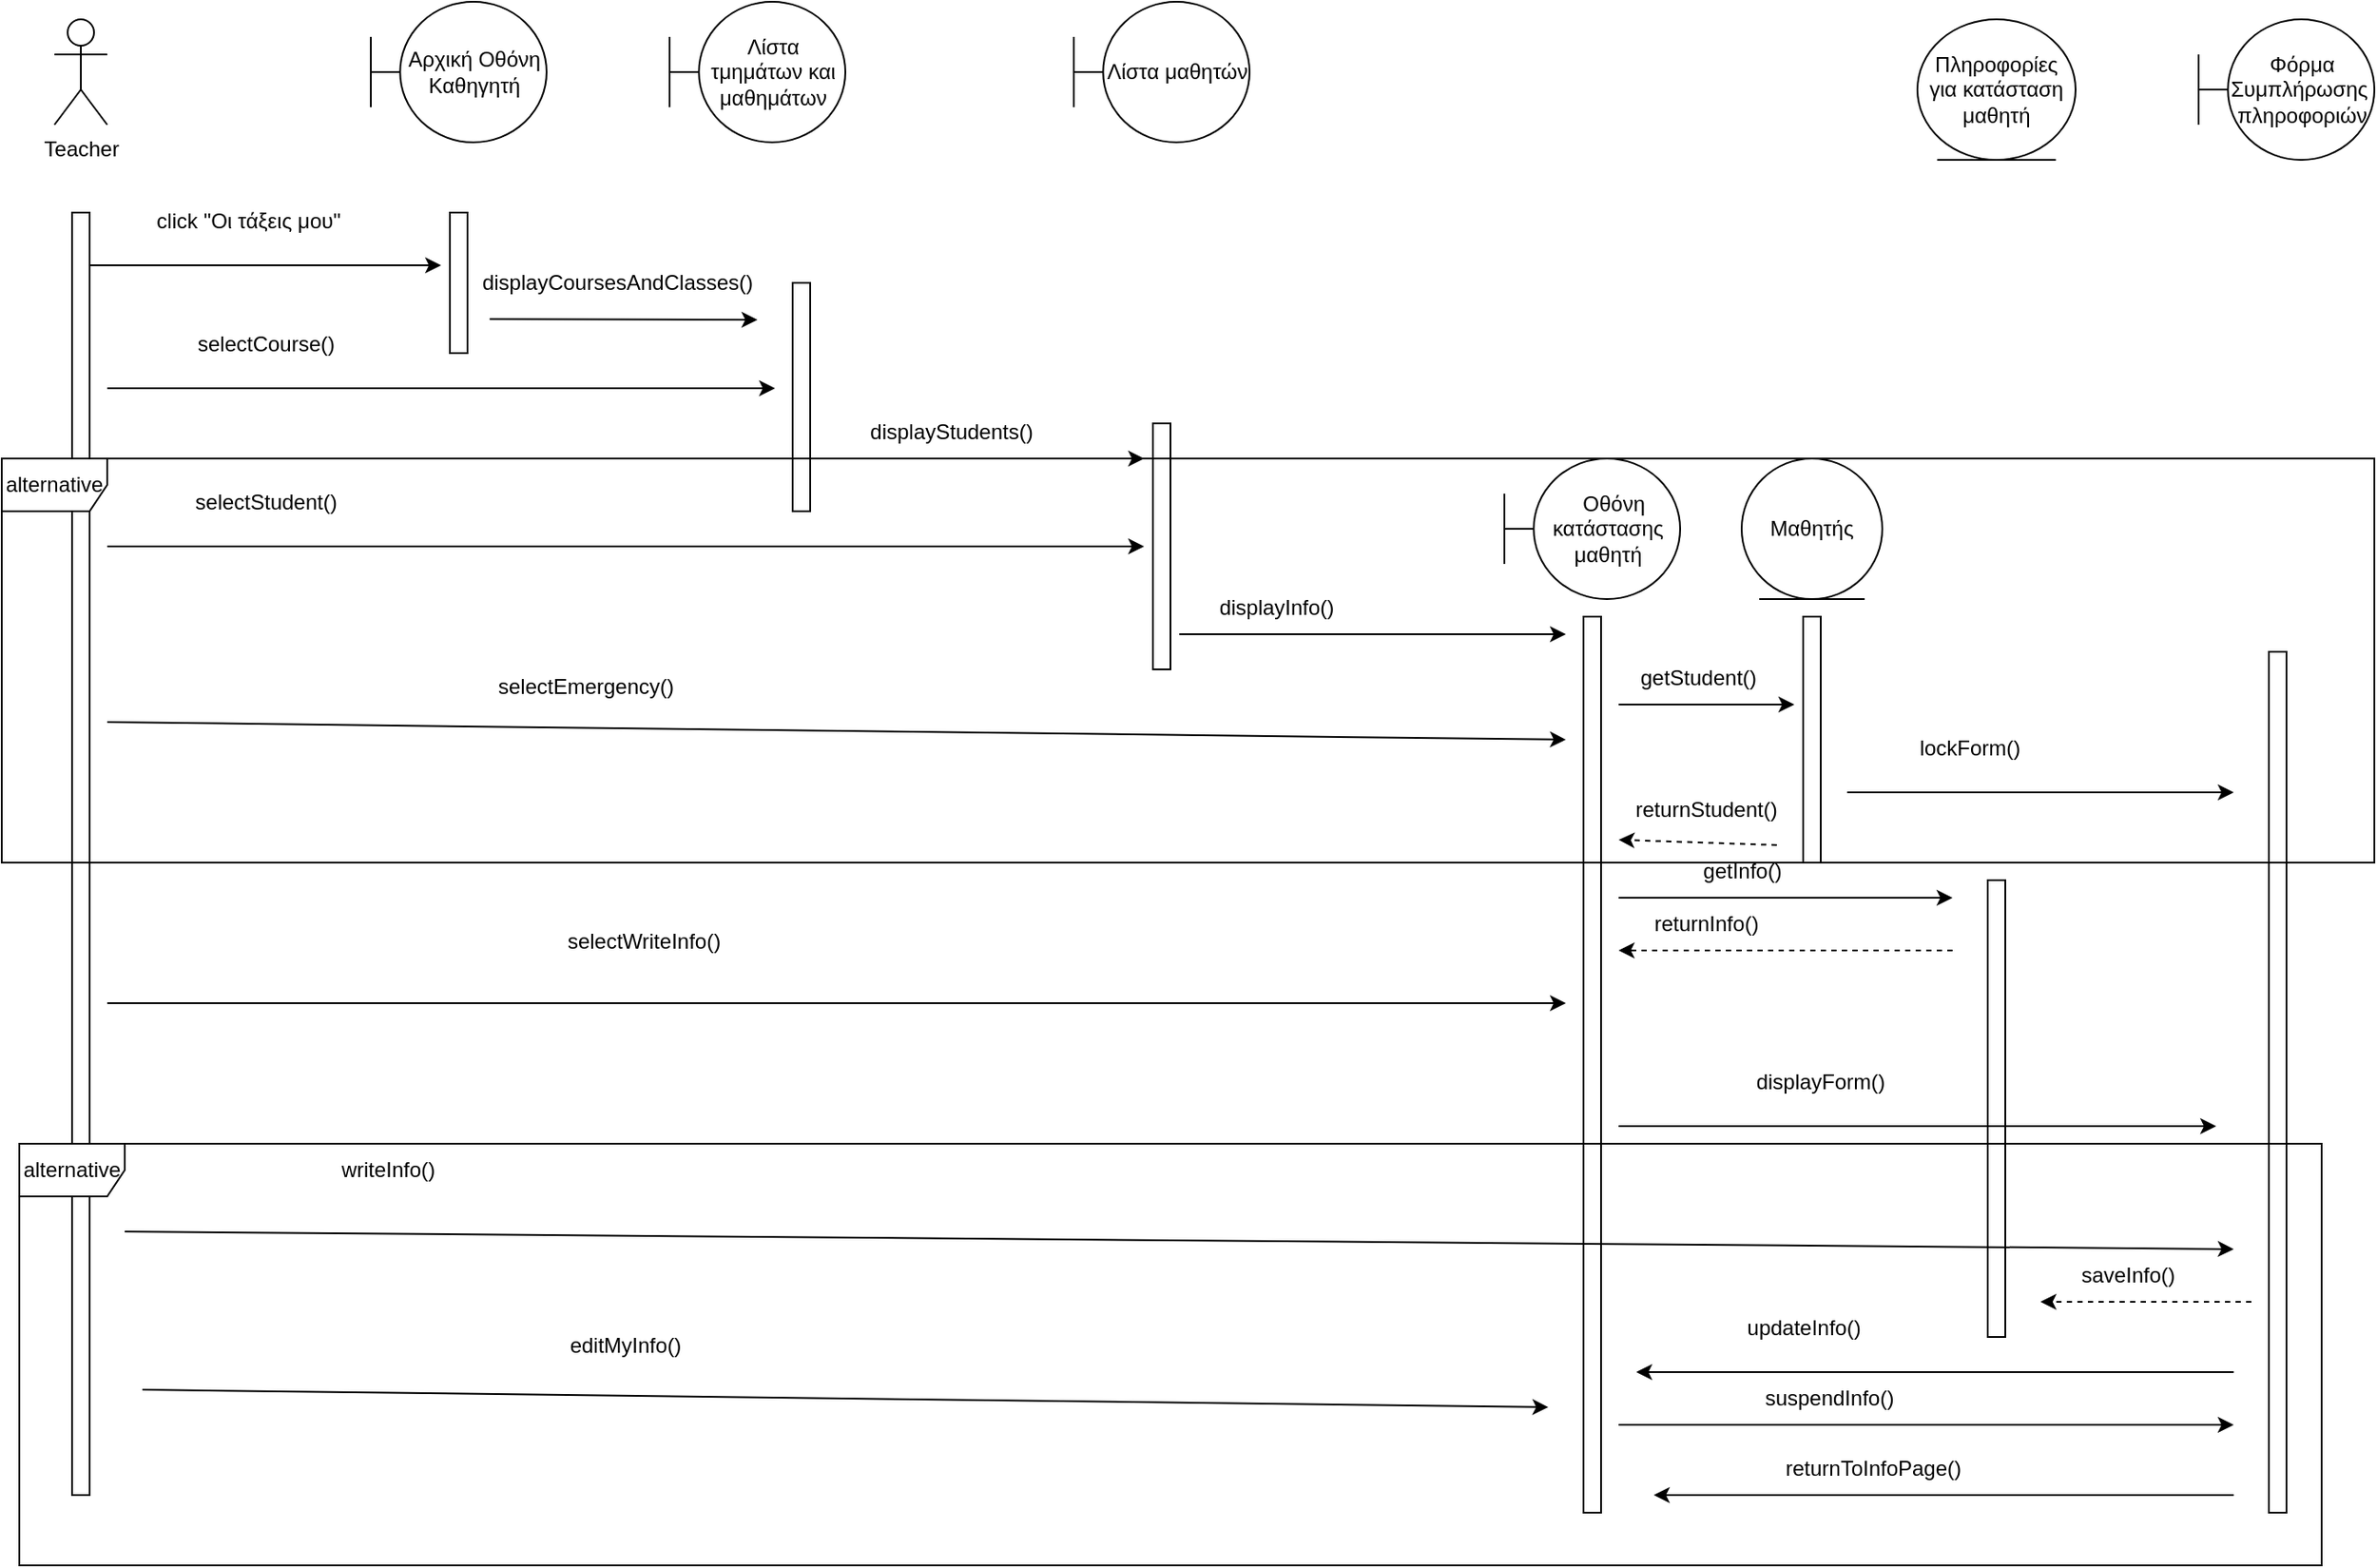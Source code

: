 <mxfile version="21.2.9" type="device">
  <diagram name="Page-1" id="2YBvvXClWsGukQMizWep">
    <mxGraphModel dx="3737" dy="1859" grid="1" gridSize="10" guides="1" tooltips="1" connect="1" arrows="1" fold="1" page="1" pageScale="1" pageWidth="850" pageHeight="1100" math="0" shadow="0">
      <root>
        <mxCell id="0" />
        <mxCell id="1" parent="0" />
        <mxCell id="UZdHA0itZrhZUIzoHku9-3" value="Αρχική Οθόνη Καθηγητή" style="shape=umlBoundary;whiteSpace=wrap;html=1;" vertex="1" parent="1">
          <mxGeometry x="-2270" y="-1050" width="100" height="80" as="geometry" />
        </mxCell>
        <mxCell id="UZdHA0itZrhZUIzoHku9-4" value="Λίστα τμημάτων και μαθημάτων" style="shape=umlBoundary;whiteSpace=wrap;html=1;" vertex="1" parent="1">
          <mxGeometry x="-2100" y="-1050" width="100" height="80" as="geometry" />
        </mxCell>
        <mxCell id="UZdHA0itZrhZUIzoHku9-5" value="Λίστα μαθητών" style="shape=umlBoundary;whiteSpace=wrap;html=1;" vertex="1" parent="1">
          <mxGeometry x="-1870" y="-1050" width="100" height="80" as="geometry" />
        </mxCell>
        <mxCell id="UZdHA0itZrhZUIzoHku9-6" value="Teacher" style="shape=umlActor;verticalLabelPosition=bottom;verticalAlign=top;html=1;outlineConnect=0;" vertex="1" parent="1">
          <mxGeometry x="-2450" y="-1040" width="30" height="60" as="geometry" />
        </mxCell>
        <mxCell id="UZdHA0itZrhZUIzoHku9-7" value="Πληροφορίες για κατάσταση μαθητή" style="ellipse;shape=umlEntity;whiteSpace=wrap;html=1;" vertex="1" parent="1">
          <mxGeometry x="-1390" y="-1040" width="90" height="80" as="geometry" />
        </mxCell>
        <mxCell id="UZdHA0itZrhZUIzoHku9-8" value="Φόρμα Συμπλήρωσης&amp;nbsp;&lt;br&gt;πληροφοριών" style="shape=umlBoundary;whiteSpace=wrap;html=1;" vertex="1" parent="1">
          <mxGeometry x="-1230" y="-1040" width="100" height="80" as="geometry" />
        </mxCell>
        <mxCell id="UZdHA0itZrhZUIzoHku9-9" value="" style="html=1;points=[];perimeter=orthogonalPerimeter;outlineConnect=0;targetShapes=umlLifeline;portConstraint=eastwest;newEdgeStyle={&quot;edgeStyle&quot;:&quot;elbowEdgeStyle&quot;,&quot;elbow&quot;:&quot;vertical&quot;,&quot;curved&quot;:0,&quot;rounded&quot;:0};" vertex="1" parent="1">
          <mxGeometry x="-2440" y="-930" width="10" height="730" as="geometry" />
        </mxCell>
        <mxCell id="UZdHA0itZrhZUIzoHku9-10" value="" style="html=1;points=[];perimeter=orthogonalPerimeter;outlineConnect=0;targetShapes=umlLifeline;portConstraint=eastwest;newEdgeStyle={&quot;edgeStyle&quot;:&quot;elbowEdgeStyle&quot;,&quot;elbow&quot;:&quot;vertical&quot;,&quot;curved&quot;:0,&quot;rounded&quot;:0};" vertex="1" parent="1">
          <mxGeometry x="-2225" y="-930" width="10" height="80" as="geometry" />
        </mxCell>
        <mxCell id="UZdHA0itZrhZUIzoHku9-11" value="" style="html=1;points=[];perimeter=orthogonalPerimeter;outlineConnect=0;targetShapes=umlLifeline;portConstraint=eastwest;newEdgeStyle={&quot;edgeStyle&quot;:&quot;elbowEdgeStyle&quot;,&quot;elbow&quot;:&quot;vertical&quot;,&quot;curved&quot;:0,&quot;rounded&quot;:0};" vertex="1" parent="1">
          <mxGeometry x="-2030" y="-890" width="10" height="130" as="geometry" />
        </mxCell>
        <mxCell id="UZdHA0itZrhZUIzoHku9-13" value="" style="endArrow=classic;html=1;rounded=0;" edge="1" parent="1" source="UZdHA0itZrhZUIzoHku9-9">
          <mxGeometry width="50" height="50" relative="1" as="geometry">
            <mxPoint x="-2150" y="-810" as="sourcePoint" />
            <mxPoint x="-2230" y="-900" as="targetPoint" />
          </mxGeometry>
        </mxCell>
        <mxCell id="UZdHA0itZrhZUIzoHku9-14" value="click &quot;Οι τάξεις μου&quot;" style="text;html=1;align=center;verticalAlign=middle;resizable=0;points=[];autosize=1;strokeColor=none;fillColor=none;" vertex="1" parent="1">
          <mxGeometry x="-2410" y="-940" width="140" height="30" as="geometry" />
        </mxCell>
        <mxCell id="UZdHA0itZrhZUIzoHku9-15" value="" style="endArrow=classic;html=1;rounded=0;" edge="1" parent="1">
          <mxGeometry width="50" height="50" relative="1" as="geometry">
            <mxPoint x="-2420" y="-830" as="sourcePoint" />
            <mxPoint x="-2040" y="-830" as="targetPoint" />
          </mxGeometry>
        </mxCell>
        <mxCell id="UZdHA0itZrhZUIzoHku9-16" value="selectCourse()" style="text;html=1;align=center;verticalAlign=middle;resizable=0;points=[];autosize=1;strokeColor=none;fillColor=none;" vertex="1" parent="1">
          <mxGeometry x="-2380" y="-870" width="100" height="30" as="geometry" />
        </mxCell>
        <mxCell id="UZdHA0itZrhZUIzoHku9-17" value="displayCoursesAndClasses()" style="text;html=1;align=center;verticalAlign=middle;resizable=0;points=[];autosize=1;strokeColor=none;fillColor=none;" vertex="1" parent="1">
          <mxGeometry x="-2220" y="-905" width="180" height="30" as="geometry" />
        </mxCell>
        <mxCell id="UZdHA0itZrhZUIzoHku9-21" value="" style="endArrow=classic;html=1;rounded=0;exitX=0.098;exitY=1.186;exitDx=0;exitDy=0;exitPerimeter=0;" edge="1" parent="1" source="UZdHA0itZrhZUIzoHku9-17">
          <mxGeometry width="50" height="50" relative="1" as="geometry">
            <mxPoint x="-2080" y="-640" as="sourcePoint" />
            <mxPoint x="-2050" y="-869" as="targetPoint" />
          </mxGeometry>
        </mxCell>
        <mxCell id="UZdHA0itZrhZUIzoHku9-22" value="" style="html=1;points=[];perimeter=orthogonalPerimeter;outlineConnect=0;targetShapes=umlLifeline;portConstraint=eastwest;newEdgeStyle={&quot;edgeStyle&quot;:&quot;elbowEdgeStyle&quot;,&quot;elbow&quot;:&quot;vertical&quot;,&quot;curved&quot;:0,&quot;rounded&quot;:0};" vertex="1" parent="1">
          <mxGeometry x="-1825" y="-810" width="10" height="140" as="geometry" />
        </mxCell>
        <mxCell id="UZdHA0itZrhZUIzoHku9-23" value="displayStudents()" style="text;html=1;align=center;verticalAlign=middle;resizable=0;points=[];autosize=1;strokeColor=none;fillColor=none;" vertex="1" parent="1">
          <mxGeometry x="-2000" y="-820" width="120" height="30" as="geometry" />
        </mxCell>
        <mxCell id="UZdHA0itZrhZUIzoHku9-24" value="" style="endArrow=classic;html=1;rounded=0;" edge="1" parent="1">
          <mxGeometry width="50" height="50" relative="1" as="geometry">
            <mxPoint x="-2010" y="-790" as="sourcePoint" />
            <mxPoint x="-1830" y="-790" as="targetPoint" />
          </mxGeometry>
        </mxCell>
        <mxCell id="UZdHA0itZrhZUIzoHku9-25" value="" style="endArrow=classic;html=1;rounded=0;" edge="1" parent="1">
          <mxGeometry width="50" height="50" relative="1" as="geometry">
            <mxPoint x="-2420" y="-740" as="sourcePoint" />
            <mxPoint x="-1830" y="-740" as="targetPoint" />
          </mxGeometry>
        </mxCell>
        <mxCell id="UZdHA0itZrhZUIzoHku9-26" value="selectStudent()" style="text;html=1;align=center;verticalAlign=middle;resizable=0;points=[];autosize=1;strokeColor=none;fillColor=none;" vertex="1" parent="1">
          <mxGeometry x="-2380" y="-780" width="100" height="30" as="geometry" />
        </mxCell>
        <mxCell id="UZdHA0itZrhZUIzoHku9-27" value="" style="html=1;points=[];perimeter=orthogonalPerimeter;outlineConnect=0;targetShapes=umlLifeline;portConstraint=eastwest;newEdgeStyle={&quot;edgeStyle&quot;:&quot;elbowEdgeStyle&quot;,&quot;elbow&quot;:&quot;vertical&quot;,&quot;curved&quot;:0,&quot;rounded&quot;:0};" vertex="1" parent="1">
          <mxGeometry x="-1350" y="-550" width="10" height="260" as="geometry" />
        </mxCell>
        <mxCell id="UZdHA0itZrhZUIzoHku9-28" value="displayInfo()" style="text;html=1;align=center;verticalAlign=middle;resizable=0;points=[];autosize=1;strokeColor=none;fillColor=none;" vertex="1" parent="1">
          <mxGeometry x="-1800" y="-720" width="90" height="30" as="geometry" />
        </mxCell>
        <mxCell id="UZdHA0itZrhZUIzoHku9-29" value="" style="endArrow=classic;html=1;rounded=0;" edge="1" parent="1">
          <mxGeometry width="50" height="50" relative="1" as="geometry">
            <mxPoint x="-1810" y="-690" as="sourcePoint" />
            <mxPoint x="-1590" y="-690" as="targetPoint" />
          </mxGeometry>
        </mxCell>
        <mxCell id="UZdHA0itZrhZUIzoHku9-30" value="" style="html=1;points=[];perimeter=orthogonalPerimeter;outlineConnect=0;targetShapes=umlLifeline;portConstraint=eastwest;newEdgeStyle={&quot;edgeStyle&quot;:&quot;elbowEdgeStyle&quot;,&quot;elbow&quot;:&quot;vertical&quot;,&quot;curved&quot;:0,&quot;rounded&quot;:0};" vertex="1" parent="1">
          <mxGeometry x="-1580" y="-700" width="10" height="510" as="geometry" />
        </mxCell>
        <mxCell id="UZdHA0itZrhZUIzoHku9-32" value="&amp;nbsp; Οθόνη κατάστασης μαθητή" style="shape=umlBoundary;whiteSpace=wrap;html=1;" vertex="1" parent="1">
          <mxGeometry x="-1625" y="-790" width="100" height="80" as="geometry" />
        </mxCell>
        <mxCell id="UZdHA0itZrhZUIzoHku9-33" value="Mαθητής" style="ellipse;shape=umlEntity;whiteSpace=wrap;html=1;" vertex="1" parent="1">
          <mxGeometry x="-1490" y="-790" width="80" height="80" as="geometry" />
        </mxCell>
        <mxCell id="UZdHA0itZrhZUIzoHku9-34" value="" style="html=1;points=[];perimeter=orthogonalPerimeter;outlineConnect=0;targetShapes=umlLifeline;portConstraint=eastwest;newEdgeStyle={&quot;edgeStyle&quot;:&quot;elbowEdgeStyle&quot;,&quot;elbow&quot;:&quot;vertical&quot;,&quot;curved&quot;:0,&quot;rounded&quot;:0};" vertex="1" parent="1">
          <mxGeometry x="-1455" y="-700" width="10" height="140" as="geometry" />
        </mxCell>
        <mxCell id="UZdHA0itZrhZUIzoHku9-35" value="getStudent()" style="text;html=1;align=center;verticalAlign=middle;resizable=0;points=[];autosize=1;strokeColor=none;fillColor=none;" vertex="1" parent="1">
          <mxGeometry x="-1560" y="-680" width="90" height="30" as="geometry" />
        </mxCell>
        <mxCell id="UZdHA0itZrhZUIzoHku9-36" value="" style="endArrow=classic;html=1;rounded=0;" edge="1" parent="1">
          <mxGeometry width="50" height="50" relative="1" as="geometry">
            <mxPoint x="-1560" y="-650" as="sourcePoint" />
            <mxPoint x="-1460" y="-650" as="targetPoint" />
          </mxGeometry>
        </mxCell>
        <mxCell id="UZdHA0itZrhZUIzoHku9-37" value="getInfo()" style="text;html=1;align=center;verticalAlign=middle;resizable=0;points=[];autosize=1;strokeColor=none;fillColor=none;" vertex="1" parent="1">
          <mxGeometry x="-1525" y="-570" width="70" height="30" as="geometry" />
        </mxCell>
        <mxCell id="UZdHA0itZrhZUIzoHku9-38" value="" style="endArrow=classic;html=1;rounded=0;" edge="1" parent="1">
          <mxGeometry width="50" height="50" relative="1" as="geometry">
            <mxPoint x="-1560" y="-540" as="sourcePoint" />
            <mxPoint x="-1370" y="-540" as="targetPoint" />
          </mxGeometry>
        </mxCell>
        <mxCell id="UZdHA0itZrhZUIzoHku9-42" value="" style="endArrow=classic;html=1;rounded=0;dashed=1;" edge="1" parent="1">
          <mxGeometry width="50" height="50" relative="1" as="geometry">
            <mxPoint x="-1470" y="-570" as="sourcePoint" />
            <mxPoint x="-1560" y="-573" as="targetPoint" />
          </mxGeometry>
        </mxCell>
        <mxCell id="UZdHA0itZrhZUIzoHku9-43" value="returnStudent()" style="text;html=1;strokeColor=none;fillColor=none;align=center;verticalAlign=middle;whiteSpace=wrap;rounded=0;" vertex="1" parent="1">
          <mxGeometry x="-1550" y="-600" width="80" height="20" as="geometry" />
        </mxCell>
        <mxCell id="UZdHA0itZrhZUIzoHku9-44" value="" style="endArrow=classic;html=1;rounded=0;dashed=1;" edge="1" parent="1">
          <mxGeometry width="50" height="50" relative="1" as="geometry">
            <mxPoint x="-1370" y="-510" as="sourcePoint" />
            <mxPoint x="-1560" y="-510" as="targetPoint" />
          </mxGeometry>
        </mxCell>
        <mxCell id="UZdHA0itZrhZUIzoHku9-45" value="returnInfo()" style="text;html=1;strokeColor=none;fillColor=none;align=center;verticalAlign=middle;whiteSpace=wrap;rounded=0;" vertex="1" parent="1">
          <mxGeometry x="-1540" y="-540" width="60" height="30" as="geometry" />
        </mxCell>
        <mxCell id="UZdHA0itZrhZUIzoHku9-47" value="" style="html=1;points=[];perimeter=orthogonalPerimeter;outlineConnect=0;targetShapes=umlLifeline;portConstraint=eastwest;newEdgeStyle={&quot;edgeStyle&quot;:&quot;elbowEdgeStyle&quot;,&quot;elbow&quot;:&quot;vertical&quot;,&quot;curved&quot;:0,&quot;rounded&quot;:0};" vertex="1" parent="1">
          <mxGeometry x="-1190" y="-680" width="10" height="490" as="geometry" />
        </mxCell>
        <mxCell id="UZdHA0itZrhZUIzoHku9-48" value="selectWriteInfo()" style="text;html=1;align=center;verticalAlign=middle;resizable=0;points=[];autosize=1;strokeColor=none;fillColor=none;" vertex="1" parent="1">
          <mxGeometry x="-2170" y="-530" width="110" height="30" as="geometry" />
        </mxCell>
        <mxCell id="UZdHA0itZrhZUIzoHku9-49" value="" style="endArrow=classic;html=1;rounded=0;" edge="1" parent="1">
          <mxGeometry width="50" height="50" relative="1" as="geometry">
            <mxPoint x="-2420" y="-480" as="sourcePoint" />
            <mxPoint x="-1590" y="-480" as="targetPoint" />
          </mxGeometry>
        </mxCell>
        <mxCell id="UZdHA0itZrhZUIzoHku9-50" value="" style="endArrow=classic;html=1;rounded=0;" edge="1" parent="1">
          <mxGeometry width="50" height="50" relative="1" as="geometry">
            <mxPoint x="-1560" y="-410" as="sourcePoint" />
            <mxPoint x="-1220" y="-410" as="targetPoint" />
          </mxGeometry>
        </mxCell>
        <mxCell id="UZdHA0itZrhZUIzoHku9-51" value="displayForm()" style="text;html=1;strokeColor=none;fillColor=none;align=center;verticalAlign=middle;whiteSpace=wrap;rounded=0;" vertex="1" parent="1">
          <mxGeometry x="-1480" y="-450" width="70" height="30" as="geometry" />
        </mxCell>
        <mxCell id="UZdHA0itZrhZUIzoHku9-52" value="" style="endArrow=classic;html=1;rounded=0;" edge="1" parent="1">
          <mxGeometry width="50" height="50" relative="1" as="geometry">
            <mxPoint x="-2410" y="-350" as="sourcePoint" />
            <mxPoint x="-1210" y="-340" as="targetPoint" />
          </mxGeometry>
        </mxCell>
        <mxCell id="UZdHA0itZrhZUIzoHku9-53" value="writeInfo()" style="text;html=1;strokeColor=none;fillColor=none;align=center;verticalAlign=middle;whiteSpace=wrap;rounded=0;" vertex="1" parent="1">
          <mxGeometry x="-2290" y="-400" width="60" height="30" as="geometry" />
        </mxCell>
        <mxCell id="UZdHA0itZrhZUIzoHku9-54" value="" style="endArrow=classic;html=1;rounded=0;dashed=1;" edge="1" parent="1">
          <mxGeometry width="50" height="50" relative="1" as="geometry">
            <mxPoint x="-1200" y="-310" as="sourcePoint" />
            <mxPoint x="-1320" y="-310" as="targetPoint" />
            <Array as="points" />
          </mxGeometry>
        </mxCell>
        <mxCell id="UZdHA0itZrhZUIzoHku9-55" value="saveInfo()" style="text;html=1;strokeColor=none;fillColor=none;align=center;verticalAlign=middle;whiteSpace=wrap;rounded=0;" vertex="1" parent="1">
          <mxGeometry x="-1300" y="-340" width="60" height="30" as="geometry" />
        </mxCell>
        <mxCell id="UZdHA0itZrhZUIzoHku9-56" value="" style="endArrow=classic;html=1;rounded=0;" edge="1" parent="1">
          <mxGeometry width="50" height="50" relative="1" as="geometry">
            <mxPoint x="-1210" y="-270" as="sourcePoint" />
            <mxPoint x="-1550" y="-270" as="targetPoint" />
          </mxGeometry>
        </mxCell>
        <mxCell id="UZdHA0itZrhZUIzoHku9-57" value="updateInfo()" style="text;html=1;align=center;verticalAlign=middle;resizable=0;points=[];autosize=1;strokeColor=none;fillColor=none;" vertex="1" parent="1">
          <mxGeometry x="-1500" y="-310" width="90" height="30" as="geometry" />
        </mxCell>
        <mxCell id="UZdHA0itZrhZUIzoHku9-58" value="" style="endArrow=classic;html=1;rounded=0;" edge="1" parent="1">
          <mxGeometry width="50" height="50" relative="1" as="geometry">
            <mxPoint x="-2400" y="-260" as="sourcePoint" />
            <mxPoint x="-1600" y="-250" as="targetPoint" />
          </mxGeometry>
        </mxCell>
        <mxCell id="UZdHA0itZrhZUIzoHku9-59" value="editMyInfo()" style="text;html=1;strokeColor=none;fillColor=none;align=center;verticalAlign=middle;whiteSpace=wrap;rounded=0;" vertex="1" parent="1">
          <mxGeometry x="-2155" y="-300" width="60" height="30" as="geometry" />
        </mxCell>
        <mxCell id="UZdHA0itZrhZUIzoHku9-60" value="" style="endArrow=classic;html=1;rounded=0;" edge="1" parent="1">
          <mxGeometry width="50" height="50" relative="1" as="geometry">
            <mxPoint x="-1560" y="-240" as="sourcePoint" />
            <mxPoint x="-1210" y="-240" as="targetPoint" />
          </mxGeometry>
        </mxCell>
        <mxCell id="UZdHA0itZrhZUIzoHku9-61" value="suspendInfo()" style="text;html=1;strokeColor=none;fillColor=none;align=center;verticalAlign=middle;whiteSpace=wrap;rounded=0;" vertex="1" parent="1">
          <mxGeometry x="-1470" y="-270" width="60" height="30" as="geometry" />
        </mxCell>
        <mxCell id="UZdHA0itZrhZUIzoHku9-62" value="" style="endArrow=classic;html=1;rounded=0;" edge="1" parent="1">
          <mxGeometry width="50" height="50" relative="1" as="geometry">
            <mxPoint x="-1210" y="-200" as="sourcePoint" />
            <mxPoint x="-1540" y="-200" as="targetPoint" />
          </mxGeometry>
        </mxCell>
        <mxCell id="UZdHA0itZrhZUIzoHku9-63" value="returnToInfoPage()" style="text;html=1;strokeColor=none;fillColor=none;align=center;verticalAlign=middle;whiteSpace=wrap;rounded=0;" vertex="1" parent="1">
          <mxGeometry x="-1445" y="-230" width="60" height="30" as="geometry" />
        </mxCell>
        <mxCell id="UZdHA0itZrhZUIzoHku9-64" value="alternative" style="shape=umlFrame;whiteSpace=wrap;html=1;pointerEvents=0;" vertex="1" parent="1">
          <mxGeometry x="-2470" y="-400" width="1310" height="240" as="geometry" />
        </mxCell>
        <mxCell id="UZdHA0itZrhZUIzoHku9-65" value="" style="endArrow=classic;html=1;rounded=0;" edge="1" parent="1">
          <mxGeometry width="50" height="50" relative="1" as="geometry">
            <mxPoint x="-2420" y="-640" as="sourcePoint" />
            <mxPoint x="-1590" y="-630" as="targetPoint" />
          </mxGeometry>
        </mxCell>
        <mxCell id="UZdHA0itZrhZUIzoHku9-66" value="selectEmergency()" style="text;html=1;strokeColor=none;fillColor=none;align=center;verticalAlign=middle;whiteSpace=wrap;rounded=0;" vertex="1" parent="1">
          <mxGeometry x="-2200" y="-670" width="105" height="20" as="geometry" />
        </mxCell>
        <mxCell id="UZdHA0itZrhZUIzoHku9-67" value="" style="endArrow=classic;html=1;rounded=0;" edge="1" parent="1">
          <mxGeometry width="50" height="50" relative="1" as="geometry">
            <mxPoint x="-1430" y="-600" as="sourcePoint" />
            <mxPoint x="-1210" y="-600" as="targetPoint" />
          </mxGeometry>
        </mxCell>
        <mxCell id="UZdHA0itZrhZUIzoHku9-68" value="lockForm()" style="text;html=1;strokeColor=none;fillColor=none;align=center;verticalAlign=middle;whiteSpace=wrap;rounded=0;" vertex="1" parent="1">
          <mxGeometry x="-1390" y="-640" width="60" height="30" as="geometry" />
        </mxCell>
        <mxCell id="UZdHA0itZrhZUIzoHku9-69" value="alternative" style="shape=umlFrame;whiteSpace=wrap;html=1;pointerEvents=0;" vertex="1" parent="1">
          <mxGeometry x="-2480" y="-790" width="1350" height="230" as="geometry" />
        </mxCell>
      </root>
    </mxGraphModel>
  </diagram>
</mxfile>
